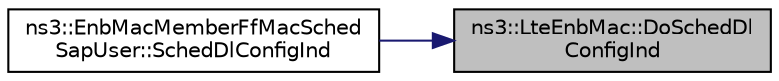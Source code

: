 digraph "ns3::LteEnbMac::DoSchedDlConfigInd"
{
 // LATEX_PDF_SIZE
  edge [fontname="Helvetica",fontsize="10",labelfontname="Helvetica",labelfontsize="10"];
  node [fontname="Helvetica",fontsize="10",shape=record];
  rankdir="RL";
  Node1 [label="ns3::LteEnbMac::DoSchedDl\lConfigInd",height=0.2,width=0.4,color="black", fillcolor="grey75", style="filled", fontcolor="black",tooltip="Sched DL Config Indication function."];
  Node1 -> Node2 [dir="back",color="midnightblue",fontsize="10",style="solid",fontname="Helvetica"];
  Node2 [label="ns3::EnbMacMemberFfMacSched\lSapUser::SchedDlConfigInd",height=0.2,width=0.4,color="black", fillcolor="white", style="filled",URL="$classns3_1_1_enb_mac_member_ff_mac_sched_sap_user.html#a9fcfa51c58c86fcea64fc77f91037033",tooltip="SCHED_DL_CONFIG_IND."];
}
